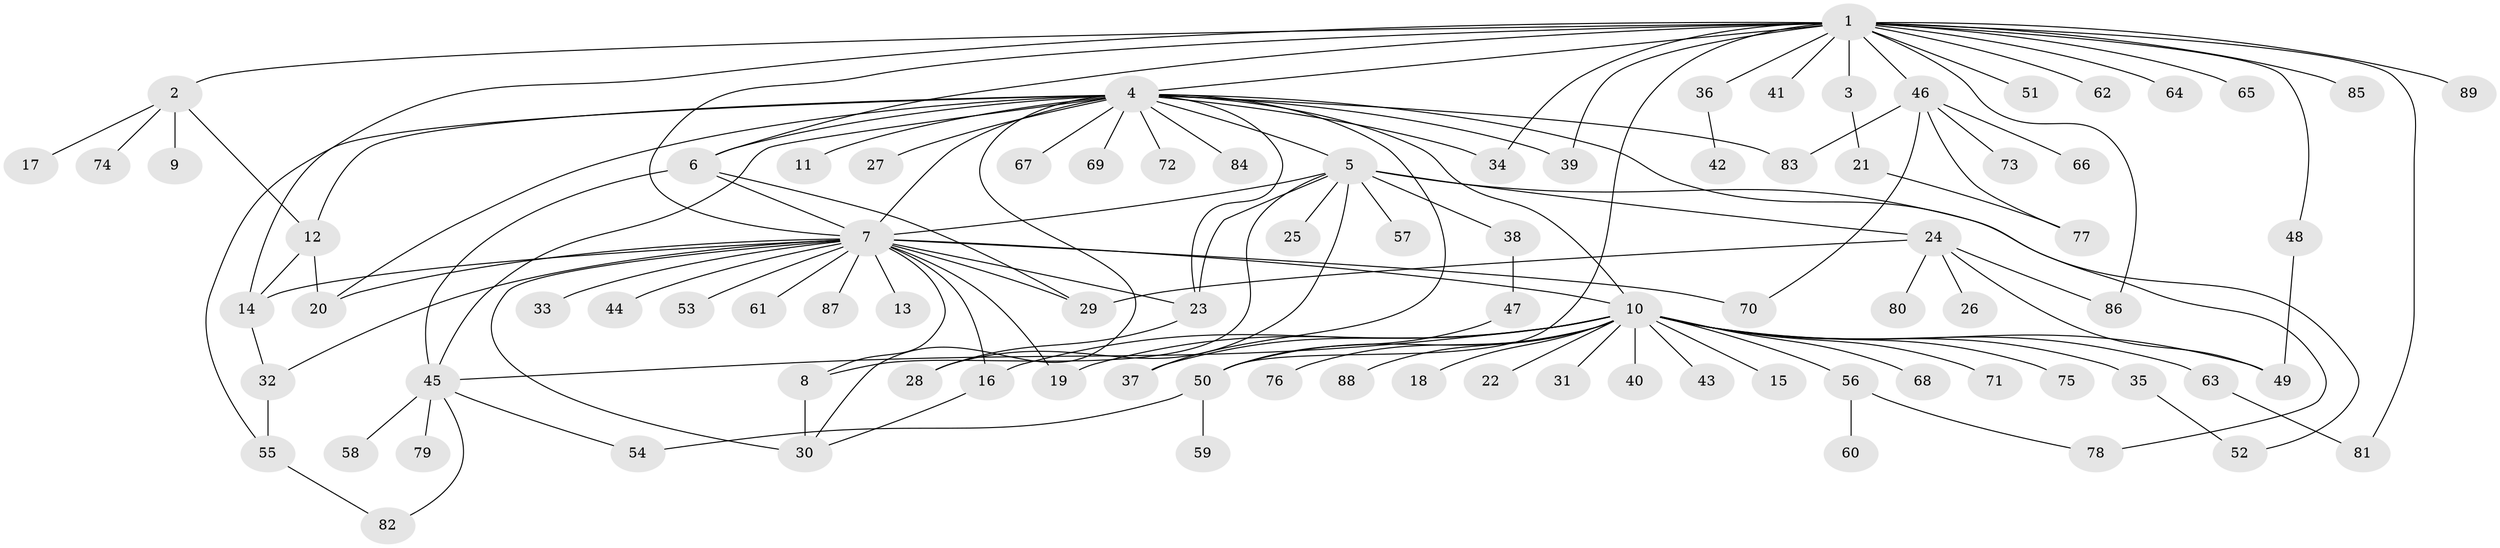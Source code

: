 // original degree distribution, {24: 0.015748031496062992, 6: 0.023622047244094488, 3: 0.13385826771653545, 29: 0.007874015748031496, 11: 0.007874015748031496, 2: 0.2204724409448819, 27: 0.007874015748031496, 7: 0.031496062992125984, 1: 0.5039370078740157, 4: 0.047244094488188976}
// Generated by graph-tools (version 1.1) at 2025/50/03/04/25 22:50:45]
// undirected, 89 vertices, 129 edges
graph export_dot {
  node [color=gray90,style=filled];
  1;
  2;
  3;
  4;
  5;
  6;
  7;
  8;
  9;
  10;
  11;
  12;
  13;
  14;
  15;
  16;
  17;
  18;
  19;
  20;
  21;
  22;
  23;
  24;
  25;
  26;
  27;
  28;
  29;
  30;
  31;
  32;
  33;
  34;
  35;
  36;
  37;
  38;
  39;
  40;
  41;
  42;
  43;
  44;
  45;
  46;
  47;
  48;
  49;
  50;
  51;
  52;
  53;
  54;
  55;
  56;
  57;
  58;
  59;
  60;
  61;
  62;
  63;
  64;
  65;
  66;
  67;
  68;
  69;
  70;
  71;
  72;
  73;
  74;
  75;
  76;
  77;
  78;
  79;
  80;
  81;
  82;
  83;
  84;
  85;
  86;
  87;
  88;
  89;
  1 -- 2 [weight=1.0];
  1 -- 3 [weight=1.0];
  1 -- 4 [weight=1.0];
  1 -- 6 [weight=1.0];
  1 -- 7 [weight=1.0];
  1 -- 14 [weight=1.0];
  1 -- 34 [weight=1.0];
  1 -- 36 [weight=1.0];
  1 -- 39 [weight=1.0];
  1 -- 41 [weight=1.0];
  1 -- 46 [weight=1.0];
  1 -- 48 [weight=1.0];
  1 -- 50 [weight=1.0];
  1 -- 51 [weight=1.0];
  1 -- 62 [weight=1.0];
  1 -- 64 [weight=1.0];
  1 -- 65 [weight=1.0];
  1 -- 81 [weight=1.0];
  1 -- 85 [weight=1.0];
  1 -- 86 [weight=1.0];
  1 -- 89 [weight=1.0];
  2 -- 9 [weight=1.0];
  2 -- 12 [weight=1.0];
  2 -- 17 [weight=1.0];
  2 -- 74 [weight=1.0];
  3 -- 21 [weight=1.0];
  4 -- 5 [weight=1.0];
  4 -- 6 [weight=1.0];
  4 -- 7 [weight=1.0];
  4 -- 10 [weight=1.0];
  4 -- 11 [weight=1.0];
  4 -- 12 [weight=1.0];
  4 -- 20 [weight=1.0];
  4 -- 23 [weight=1.0];
  4 -- 27 [weight=1.0];
  4 -- 30 [weight=1.0];
  4 -- 34 [weight=1.0];
  4 -- 37 [weight=1.0];
  4 -- 39 [weight=1.0];
  4 -- 45 [weight=1.0];
  4 -- 55 [weight=1.0];
  4 -- 67 [weight=1.0];
  4 -- 69 [weight=1.0];
  4 -- 72 [weight=1.0];
  4 -- 78 [weight=1.0];
  4 -- 83 [weight=1.0];
  4 -- 84 [weight=1.0];
  5 -- 7 [weight=2.0];
  5 -- 8 [weight=1.0];
  5 -- 23 [weight=1.0];
  5 -- 24 [weight=1.0];
  5 -- 25 [weight=1.0];
  5 -- 28 [weight=1.0];
  5 -- 38 [weight=1.0];
  5 -- 52 [weight=1.0];
  5 -- 57 [weight=1.0];
  6 -- 7 [weight=1.0];
  6 -- 29 [weight=1.0];
  6 -- 45 [weight=1.0];
  7 -- 8 [weight=1.0];
  7 -- 10 [weight=1.0];
  7 -- 13 [weight=1.0];
  7 -- 14 [weight=1.0];
  7 -- 16 [weight=1.0];
  7 -- 19 [weight=1.0];
  7 -- 20 [weight=1.0];
  7 -- 23 [weight=1.0];
  7 -- 29 [weight=1.0];
  7 -- 30 [weight=1.0];
  7 -- 32 [weight=1.0];
  7 -- 33 [weight=1.0];
  7 -- 44 [weight=1.0];
  7 -- 53 [weight=1.0];
  7 -- 61 [weight=1.0];
  7 -- 70 [weight=1.0];
  7 -- 87 [weight=1.0];
  8 -- 30 [weight=3.0];
  10 -- 15 [weight=1.0];
  10 -- 16 [weight=1.0];
  10 -- 18 [weight=1.0];
  10 -- 19 [weight=1.0];
  10 -- 22 [weight=1.0];
  10 -- 31 [weight=1.0];
  10 -- 35 [weight=1.0];
  10 -- 37 [weight=1.0];
  10 -- 40 [weight=1.0];
  10 -- 43 [weight=1.0];
  10 -- 45 [weight=1.0];
  10 -- 49 [weight=1.0];
  10 -- 50 [weight=1.0];
  10 -- 56 [weight=1.0];
  10 -- 63 [weight=1.0];
  10 -- 68 [weight=1.0];
  10 -- 71 [weight=1.0];
  10 -- 75 [weight=1.0];
  10 -- 76 [weight=1.0];
  10 -- 88 [weight=1.0];
  12 -- 14 [weight=1.0];
  12 -- 20 [weight=1.0];
  14 -- 32 [weight=1.0];
  16 -- 30 [weight=1.0];
  21 -- 77 [weight=1.0];
  23 -- 28 [weight=2.0];
  24 -- 26 [weight=1.0];
  24 -- 29 [weight=1.0];
  24 -- 49 [weight=1.0];
  24 -- 80 [weight=1.0];
  24 -- 86 [weight=1.0];
  32 -- 55 [weight=1.0];
  35 -- 52 [weight=1.0];
  36 -- 42 [weight=1.0];
  38 -- 47 [weight=1.0];
  45 -- 54 [weight=1.0];
  45 -- 58 [weight=1.0];
  45 -- 79 [weight=1.0];
  45 -- 82 [weight=1.0];
  46 -- 66 [weight=1.0];
  46 -- 70 [weight=1.0];
  46 -- 73 [weight=1.0];
  46 -- 77 [weight=1.0];
  46 -- 83 [weight=1.0];
  47 -- 50 [weight=1.0];
  48 -- 49 [weight=1.0];
  50 -- 54 [weight=1.0];
  50 -- 59 [weight=1.0];
  55 -- 82 [weight=1.0];
  56 -- 60 [weight=1.0];
  56 -- 78 [weight=1.0];
  63 -- 81 [weight=1.0];
}
